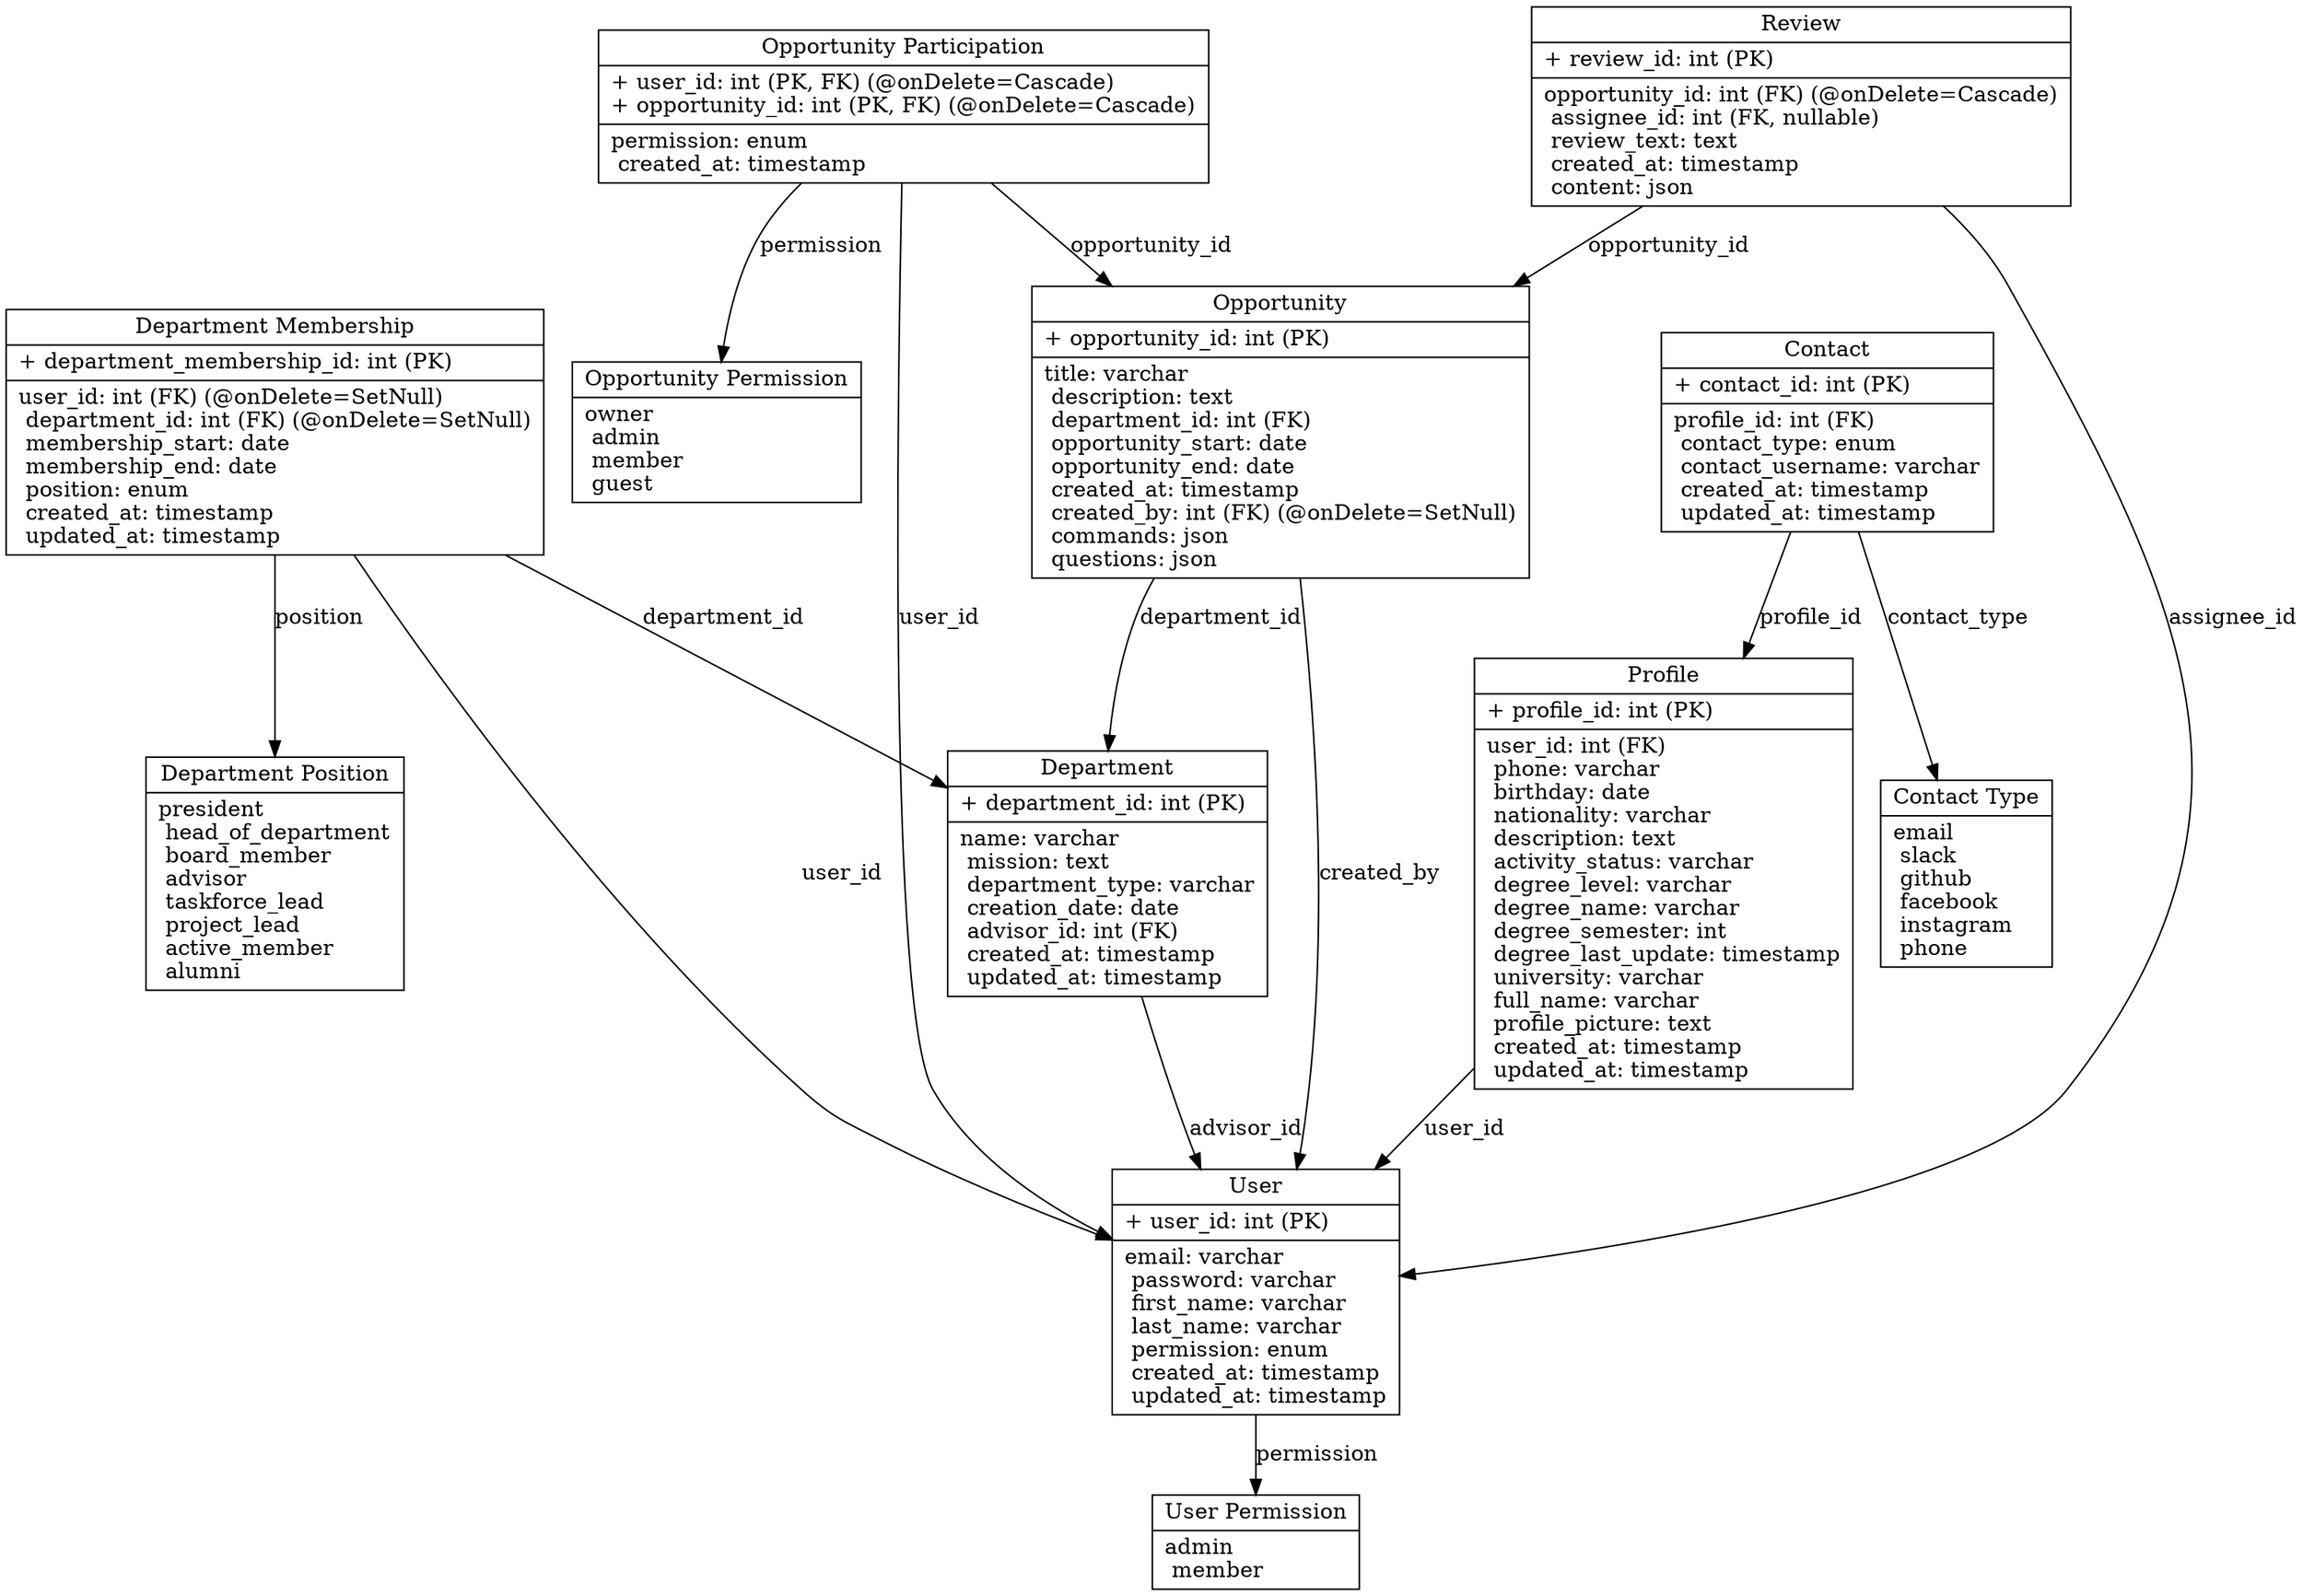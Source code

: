 digraph G {
    node [shape=record];

    department [label="{Department|+ department_id: int (PK)\l| name: varchar\l mission: text\l department_type: varchar\l creation_date: date\l advisor_id: int (FK)\l created_at: timestamp\l updated_at: timestamp\l}"];
    department_membership [label="{Department Membership|+ department_membership_id: int (PK)\l| user_id: int (FK) (@onDelete=SetNull)\l department_id: int (FK) (@onDelete=SetNull)\l membership_start: date\l membership_end: date\l position: enum\l created_at: timestamp\l updated_at: timestamp\l}"];
    user [label="{User|+ user_id: int (PK)\l| email: varchar\l password: varchar\l first_name: varchar\l last_name: varchar\l permission: enum\l created_at: timestamp\l updated_at: timestamp\l}"];
    profile [label="{Profile|+ profile_id: int (PK)\l| user_id: int (FK)\l phone: varchar\l birthday: date\l nationality: varchar\l description: text\l activity_status: varchar\l degree_level: varchar\l degree_name: varchar\l degree_semester: int\l degree_last_update: timestamp\l university: varchar\l full_name: varchar\l profile_picture: text\l created_at: timestamp\l updated_at: timestamp\l}"];
    contact [label="{Contact|+ contact_id: int (PK)\l| profile_id: int (FK)\l contact_type: enum\l contact_username: varchar\l created_at: timestamp\l updated_at: timestamp\l}"];

    opportunity [label="{Opportunity|+ opportunity_id: int (PK)\l| title: varchar\l description: text\l department_id: int (FK)\l opportunity_start: date\l opportunity_end: date\l created_at: timestamp\l created_by: int (FK) (@onDelete=SetNull)\l commands: json\l questions: json\l}"];
    opportunity_participation [label="{Opportunity Participation|+ user_id: int (PK, FK) (@onDelete=Cascade)\l+ opportunity_id: int (PK, FK) (@onDelete=Cascade)\l| permission: enum\l created_at: timestamp\l}"];

    review [label="{Review|+ review_id: int (PK)\l| opportunity_id: int (FK) (@onDelete=Cascade)\l assignee_id: int (FK, nullable)\l review_text: text\l created_at: timestamp\l content: json\l}"];

    user_permission_enum [label="{User Permission| admin\l member\l}"];
    opportunity_permission_enum [label="{Opportunity Permission| owner\l admin\l member\l guest\l}"];
    department_position_enum [label="{Department Position| president\l head_of_department\l board_member\l advisor\l taskforce_lead\l project_lead\l active_member\l alumni\l}"];
    contact_type_enum [label="{Contact Type| email\l slack\l github\l facebook\l instagram\l phone\l}"];

    user -> user_permission_enum [label="permission"];
    profile -> user [label="user_id"];
    contact -> profile [label="profile_id"];
    contact -> contact_type_enum [label="contact_type"];
    opportunity -> user [label="created_by"];
    opportunity -> department [label="department_id"];
    opportunity_participation -> opportunity [label="opportunity_id"];
    opportunity_participation -> user [label="user_id"];
    opportunity_participation -> opportunity_permission_enum [label="permission"];
    review -> opportunity [label="opportunity_id"];
    review -> user [label="assignee_id"];
    department -> user [label="advisor_id"];
    department_membership -> department [label="department_id"];
    department_membership -> user [label="user_id"];
    department_membership -> department_position_enum [label="position"];
}